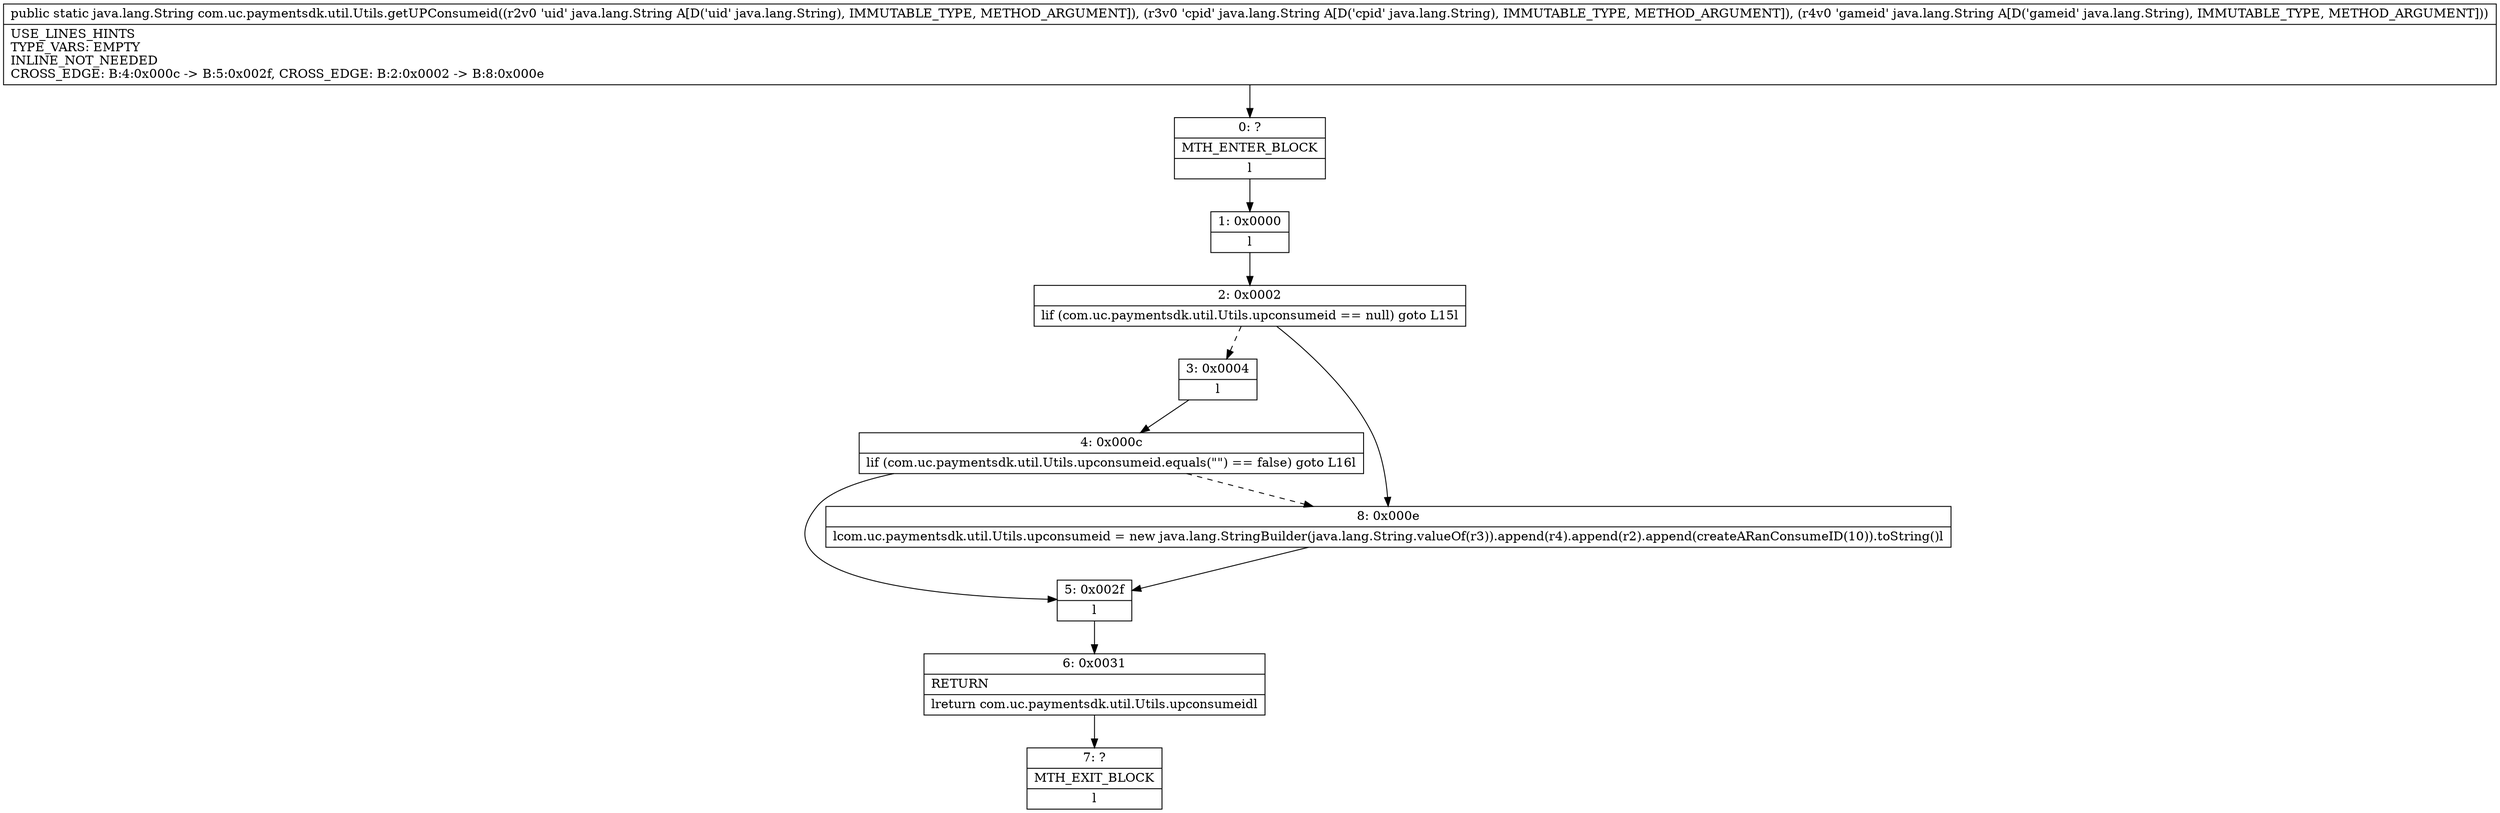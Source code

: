 digraph "CFG forcom.uc.paymentsdk.util.Utils.getUPConsumeid(Ljava\/lang\/String;Ljava\/lang\/String;Ljava\/lang\/String;)Ljava\/lang\/String;" {
Node_0 [shape=record,label="{0\:\ ?|MTH_ENTER_BLOCK\l|l}"];
Node_1 [shape=record,label="{1\:\ 0x0000|l}"];
Node_2 [shape=record,label="{2\:\ 0x0002|lif (com.uc.paymentsdk.util.Utils.upconsumeid == null) goto L15l}"];
Node_3 [shape=record,label="{3\:\ 0x0004|l}"];
Node_4 [shape=record,label="{4\:\ 0x000c|lif (com.uc.paymentsdk.util.Utils.upconsumeid.equals(\"\") == false) goto L16l}"];
Node_5 [shape=record,label="{5\:\ 0x002f|l}"];
Node_6 [shape=record,label="{6\:\ 0x0031|RETURN\l|lreturn com.uc.paymentsdk.util.Utils.upconsumeidl}"];
Node_7 [shape=record,label="{7\:\ ?|MTH_EXIT_BLOCK\l|l}"];
Node_8 [shape=record,label="{8\:\ 0x000e|lcom.uc.paymentsdk.util.Utils.upconsumeid = new java.lang.StringBuilder(java.lang.String.valueOf(r3)).append(r4).append(r2).append(createARanConsumeID(10)).toString()l}"];
MethodNode[shape=record,label="{public static java.lang.String com.uc.paymentsdk.util.Utils.getUPConsumeid((r2v0 'uid' java.lang.String A[D('uid' java.lang.String), IMMUTABLE_TYPE, METHOD_ARGUMENT]), (r3v0 'cpid' java.lang.String A[D('cpid' java.lang.String), IMMUTABLE_TYPE, METHOD_ARGUMENT]), (r4v0 'gameid' java.lang.String A[D('gameid' java.lang.String), IMMUTABLE_TYPE, METHOD_ARGUMENT]))  | USE_LINES_HINTS\lTYPE_VARS: EMPTY\lINLINE_NOT_NEEDED\lCROSS_EDGE: B:4:0x000c \-\> B:5:0x002f, CROSS_EDGE: B:2:0x0002 \-\> B:8:0x000e\l}"];
MethodNode -> Node_0;
Node_0 -> Node_1;
Node_1 -> Node_2;
Node_2 -> Node_3[style=dashed];
Node_2 -> Node_8;
Node_3 -> Node_4;
Node_4 -> Node_8[style=dashed];
Node_4 -> Node_5;
Node_5 -> Node_6;
Node_6 -> Node_7;
Node_8 -> Node_5;
}


